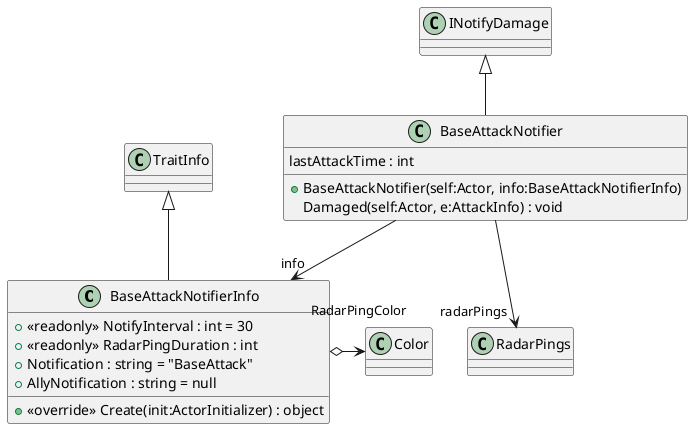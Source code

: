 @startuml
class BaseAttackNotifierInfo {
    + <<readonly>> NotifyInterval : int = 30
    + <<readonly>> RadarPingDuration : int
    + Notification : string = "BaseAttack"
    + AllyNotification : string = null
    + <<override>> Create(init:ActorInitializer) : object
}
class BaseAttackNotifier {
    lastAttackTime : int
    + BaseAttackNotifier(self:Actor, info:BaseAttackNotifierInfo)
    Damaged(self:Actor, e:AttackInfo) : void
}
TraitInfo <|-- BaseAttackNotifierInfo
BaseAttackNotifierInfo o-> "RadarPingColor" Color
INotifyDamage <|-- BaseAttackNotifier
BaseAttackNotifier --> "radarPings" RadarPings
BaseAttackNotifier --> "info" BaseAttackNotifierInfo
@enduml

